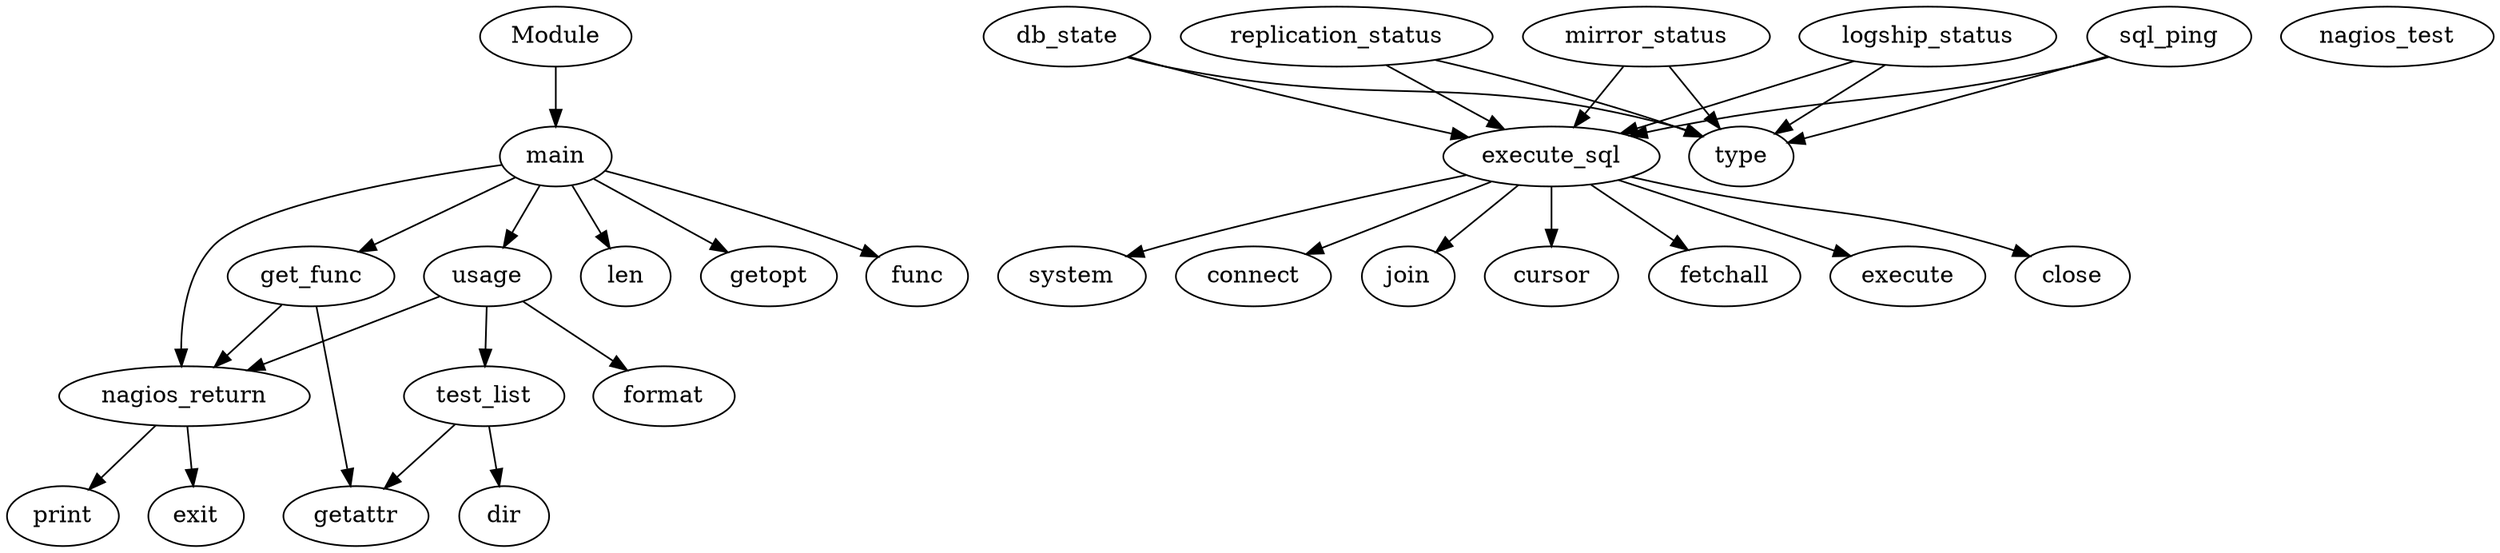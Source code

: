 strict digraph  {
usage;
nagios_return;
format;
test_list;
print;
exit;
execute_sql;
system;
connect;
join;
cursor;
fetchall;
execute;
close;
get_func;
getattr;
dir;
nagios_test;
sql_ping;
type;
db_state;
replication_status;
mirror_status;
logship_status;
main;
len;
getopt;
func;
Module;
usage -> nagios_return;
usage -> format;
usage -> test_list;
nagios_return -> print;
nagios_return -> exit;
test_list -> dir;
test_list -> getattr;
execute_sql -> system;
execute_sql -> connect;
execute_sql -> join;
execute_sql -> cursor;
execute_sql -> fetchall;
execute_sql -> execute;
execute_sql -> close;
get_func -> getattr;
get_func -> nagios_return;
sql_ping -> execute_sql;
sql_ping -> type;
db_state -> execute_sql;
db_state -> type;
replication_status -> execute_sql;
replication_status -> type;
mirror_status -> execute_sql;
mirror_status -> type;
logship_status -> execute_sql;
logship_status -> type;
main -> len;
main -> usage;
main -> getopt;
main -> get_func;
main -> func;
main -> nagios_return;
Module -> main;
}
